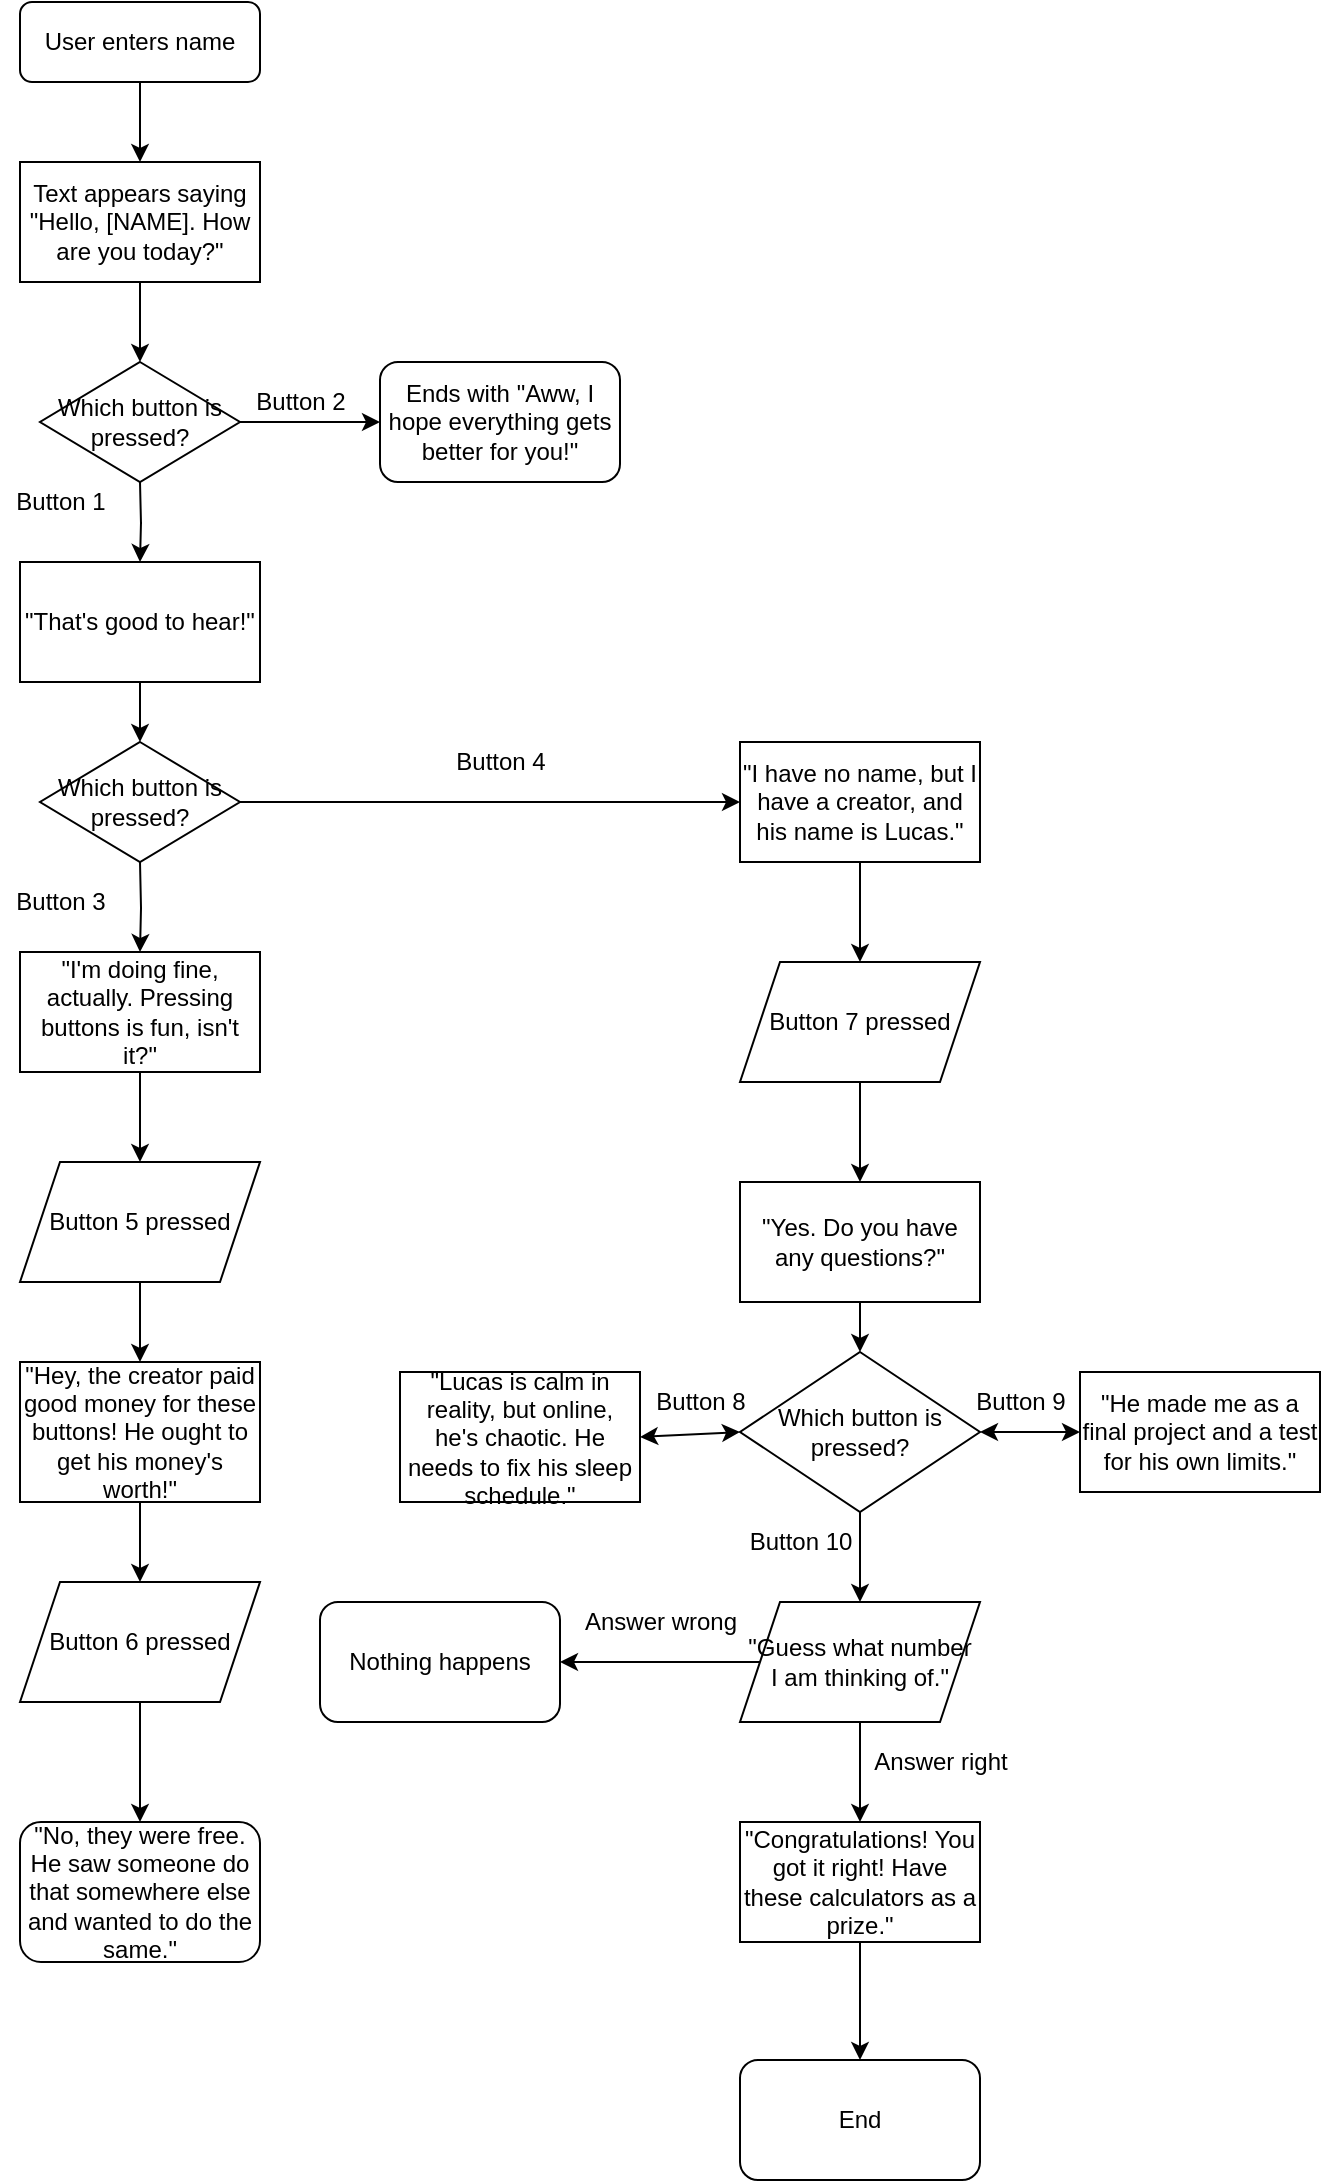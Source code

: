 <mxfile version="14.4.2" type="github">
  <diagram id="C5RBs43oDa-KdzZeNtuy" name="Page-1">
    <mxGraphModel dx="868" dy="482" grid="1" gridSize="10" guides="1" tooltips="1" connect="1" arrows="1" fold="1" page="1" pageScale="1" pageWidth="827" pageHeight="1169" math="0" shadow="0">
      <root>
        <mxCell id="WIyWlLk6GJQsqaUBKTNV-0" />
        <mxCell id="WIyWlLk6GJQsqaUBKTNV-1" parent="WIyWlLk6GJQsqaUBKTNV-0" />
        <mxCell id="GzEpx29THq8Sx9Nc-fXw-0" style="edgeStyle=orthogonalEdgeStyle;rounded=0;orthogonalLoop=1;jettySize=auto;html=1;" edge="1" parent="WIyWlLk6GJQsqaUBKTNV-1" source="WIyWlLk6GJQsqaUBKTNV-3">
          <mxGeometry relative="1" as="geometry">
            <mxPoint x="220" y="160" as="targetPoint" />
          </mxGeometry>
        </mxCell>
        <mxCell id="WIyWlLk6GJQsqaUBKTNV-3" value="User enters name" style="rounded=1;whiteSpace=wrap;html=1;fontSize=12;glass=0;strokeWidth=1;shadow=0;" parent="WIyWlLk6GJQsqaUBKTNV-1" vertex="1">
          <mxGeometry x="160" y="80" width="120" height="40" as="geometry" />
        </mxCell>
        <mxCell id="GzEpx29THq8Sx9Nc-fXw-3" style="edgeStyle=orthogonalEdgeStyle;rounded=0;orthogonalLoop=1;jettySize=auto;html=1;entryX=0.5;entryY=0;entryDx=0;entryDy=0;" edge="1" parent="WIyWlLk6GJQsqaUBKTNV-1" source="GzEpx29THq8Sx9Nc-fXw-1">
          <mxGeometry relative="1" as="geometry">
            <mxPoint x="220" y="260" as="targetPoint" />
          </mxGeometry>
        </mxCell>
        <mxCell id="GzEpx29THq8Sx9Nc-fXw-1" value="Text appears saying &quot;Hello, [NAME]. How are you today?&quot;" style="rounded=0;whiteSpace=wrap;html=1;" vertex="1" parent="WIyWlLk6GJQsqaUBKTNV-1">
          <mxGeometry x="160" y="160" width="120" height="60" as="geometry" />
        </mxCell>
        <mxCell id="GzEpx29THq8Sx9Nc-fXw-4" style="edgeStyle=orthogonalEdgeStyle;rounded=0;orthogonalLoop=1;jettySize=auto;html=1;" edge="1" parent="WIyWlLk6GJQsqaUBKTNV-1">
          <mxGeometry relative="1" as="geometry">
            <mxPoint x="220" y="360" as="targetPoint" />
            <mxPoint x="220" y="320" as="sourcePoint" />
          </mxGeometry>
        </mxCell>
        <mxCell id="GzEpx29THq8Sx9Nc-fXw-5" style="edgeStyle=orthogonalEdgeStyle;rounded=0;orthogonalLoop=1;jettySize=auto;html=1;" edge="1" parent="WIyWlLk6GJQsqaUBKTNV-1">
          <mxGeometry relative="1" as="geometry">
            <mxPoint x="340" y="290" as="targetPoint" />
            <mxPoint x="270" y="290" as="sourcePoint" />
          </mxGeometry>
        </mxCell>
        <mxCell id="GzEpx29THq8Sx9Nc-fXw-6" value="Button 2" style="text;html=1;align=center;verticalAlign=middle;resizable=0;points=[];autosize=1;" vertex="1" parent="WIyWlLk6GJQsqaUBKTNV-1">
          <mxGeometry x="270" y="270" width="60" height="20" as="geometry" />
        </mxCell>
        <mxCell id="GzEpx29THq8Sx9Nc-fXw-8" value="Button 1" style="text;html=1;align=center;verticalAlign=middle;resizable=0;points=[];autosize=1;" vertex="1" parent="WIyWlLk6GJQsqaUBKTNV-1">
          <mxGeometry x="150" y="320" width="60" height="20" as="geometry" />
        </mxCell>
        <mxCell id="GzEpx29THq8Sx9Nc-fXw-9" value="Ends with &quot;Aww, I hope everything gets better for you!&quot;" style="rounded=1;whiteSpace=wrap;html=1;" vertex="1" parent="WIyWlLk6GJQsqaUBKTNV-1">
          <mxGeometry x="340" y="260" width="120" height="60" as="geometry" />
        </mxCell>
        <mxCell id="GzEpx29THq8Sx9Nc-fXw-11" style="edgeStyle=orthogonalEdgeStyle;rounded=0;orthogonalLoop=1;jettySize=auto;html=1;exitX=1;exitY=0.5;exitDx=0;exitDy=0;" edge="1" parent="WIyWlLk6GJQsqaUBKTNV-1">
          <mxGeometry relative="1" as="geometry">
            <mxPoint x="520" y="480" as="targetPoint" />
            <mxPoint x="270" y="480" as="sourcePoint" />
            <Array as="points" />
          </mxGeometry>
        </mxCell>
        <mxCell id="GzEpx29THq8Sx9Nc-fXw-13" style="edgeStyle=orthogonalEdgeStyle;rounded=0;orthogonalLoop=1;jettySize=auto;html=1;" edge="1" parent="WIyWlLk6GJQsqaUBKTNV-1">
          <mxGeometry relative="1" as="geometry">
            <mxPoint x="220" y="450" as="targetPoint" />
            <mxPoint x="220" y="420" as="sourcePoint" />
          </mxGeometry>
        </mxCell>
        <mxCell id="GzEpx29THq8Sx9Nc-fXw-12" value="Button 4" style="text;html=1;align=center;verticalAlign=middle;resizable=0;points=[];autosize=1;" vertex="1" parent="WIyWlLk6GJQsqaUBKTNV-1">
          <mxGeometry x="370" y="450" width="60" height="20" as="geometry" />
        </mxCell>
        <mxCell id="GzEpx29THq8Sx9Nc-fXw-14" value="Button 3" style="text;html=1;align=center;verticalAlign=middle;resizable=0;points=[];autosize=1;" vertex="1" parent="WIyWlLk6GJQsqaUBKTNV-1">
          <mxGeometry x="150" y="520" width="60" height="20" as="geometry" />
        </mxCell>
        <mxCell id="GzEpx29THq8Sx9Nc-fXw-15" value="&quot;That&#39;s good to hear!&quot;" style="rounded=0;whiteSpace=wrap;html=1;" vertex="1" parent="WIyWlLk6GJQsqaUBKTNV-1">
          <mxGeometry x="160" y="360" width="120" height="60" as="geometry" />
        </mxCell>
        <mxCell id="GzEpx29THq8Sx9Nc-fXw-19" style="edgeStyle=orthogonalEdgeStyle;rounded=0;orthogonalLoop=1;jettySize=auto;html=1;entryX=0.5;entryY=0;entryDx=0;entryDy=0;" edge="1" parent="WIyWlLk6GJQsqaUBKTNV-1" target="GzEpx29THq8Sx9Nc-fXw-21">
          <mxGeometry relative="1" as="geometry">
            <mxPoint x="220" y="550" as="targetPoint" />
            <mxPoint x="220" y="510" as="sourcePoint" />
          </mxGeometry>
        </mxCell>
        <mxCell id="GzEpx29THq8Sx9Nc-fXw-32" style="edgeStyle=orthogonalEdgeStyle;rounded=0;orthogonalLoop=1;jettySize=auto;html=1;" edge="1" parent="WIyWlLk6GJQsqaUBKTNV-1" source="GzEpx29THq8Sx9Nc-fXw-20">
          <mxGeometry relative="1" as="geometry">
            <mxPoint x="580" y="560" as="targetPoint" />
          </mxGeometry>
        </mxCell>
        <mxCell id="GzEpx29THq8Sx9Nc-fXw-20" value="&quot;I have no name, but I have a creator, and his name is Lucas.&quot;" style="rounded=0;whiteSpace=wrap;html=1;" vertex="1" parent="WIyWlLk6GJQsqaUBKTNV-1">
          <mxGeometry x="520" y="450" width="120" height="60" as="geometry" />
        </mxCell>
        <mxCell id="GzEpx29THq8Sx9Nc-fXw-25" style="edgeStyle=orthogonalEdgeStyle;rounded=0;orthogonalLoop=1;jettySize=auto;html=1;" edge="1" parent="WIyWlLk6GJQsqaUBKTNV-1" source="GzEpx29THq8Sx9Nc-fXw-21" target="GzEpx29THq8Sx9Nc-fXw-24">
          <mxGeometry relative="1" as="geometry" />
        </mxCell>
        <mxCell id="GzEpx29THq8Sx9Nc-fXw-21" value="&quot;I&#39;m doing fine, actually. Pressing buttons is fun, isn&#39;t it?&quot;" style="rounded=0;whiteSpace=wrap;html=1;" vertex="1" parent="WIyWlLk6GJQsqaUBKTNV-1">
          <mxGeometry x="160" y="555" width="120" height="60" as="geometry" />
        </mxCell>
        <mxCell id="GzEpx29THq8Sx9Nc-fXw-22" value="Which button is pressed?" style="rhombus;whiteSpace=wrap;html=1;" vertex="1" parent="WIyWlLk6GJQsqaUBKTNV-1">
          <mxGeometry x="170" y="450" width="100" height="60" as="geometry" />
        </mxCell>
        <mxCell id="GzEpx29THq8Sx9Nc-fXw-23" value="Which button is pressed?" style="rhombus;whiteSpace=wrap;html=1;" vertex="1" parent="WIyWlLk6GJQsqaUBKTNV-1">
          <mxGeometry x="170" y="260" width="100" height="60" as="geometry" />
        </mxCell>
        <mxCell id="GzEpx29THq8Sx9Nc-fXw-27" style="edgeStyle=orthogonalEdgeStyle;rounded=0;orthogonalLoop=1;jettySize=auto;html=1;entryX=0.5;entryY=0;entryDx=0;entryDy=0;" edge="1" parent="WIyWlLk6GJQsqaUBKTNV-1" source="GzEpx29THq8Sx9Nc-fXw-24" target="GzEpx29THq8Sx9Nc-fXw-26">
          <mxGeometry relative="1" as="geometry" />
        </mxCell>
        <mxCell id="GzEpx29THq8Sx9Nc-fXw-24" value="Button 5 pressed" style="shape=parallelogram;perimeter=parallelogramPerimeter;whiteSpace=wrap;html=1;fixedSize=1;" vertex="1" parent="WIyWlLk6GJQsqaUBKTNV-1">
          <mxGeometry x="160" y="660" width="120" height="60" as="geometry" />
        </mxCell>
        <mxCell id="GzEpx29THq8Sx9Nc-fXw-29" style="edgeStyle=orthogonalEdgeStyle;rounded=0;orthogonalLoop=1;jettySize=auto;html=1;entryX=0.5;entryY=0;entryDx=0;entryDy=0;" edge="1" parent="WIyWlLk6GJQsqaUBKTNV-1" source="GzEpx29THq8Sx9Nc-fXw-26" target="GzEpx29THq8Sx9Nc-fXw-28">
          <mxGeometry relative="1" as="geometry" />
        </mxCell>
        <mxCell id="GzEpx29THq8Sx9Nc-fXw-26" value="&quot;Hey, the creator paid good money for these buttons! He ought to get his money&#39;s worth!&quot;" style="rounded=0;whiteSpace=wrap;html=1;" vertex="1" parent="WIyWlLk6GJQsqaUBKTNV-1">
          <mxGeometry x="160" y="760" width="120" height="70" as="geometry" />
        </mxCell>
        <mxCell id="GzEpx29THq8Sx9Nc-fXw-31" style="edgeStyle=orthogonalEdgeStyle;rounded=0;orthogonalLoop=1;jettySize=auto;html=1;entryX=0.5;entryY=0;entryDx=0;entryDy=0;" edge="1" parent="WIyWlLk6GJQsqaUBKTNV-1" source="GzEpx29THq8Sx9Nc-fXw-28" target="GzEpx29THq8Sx9Nc-fXw-30">
          <mxGeometry relative="1" as="geometry" />
        </mxCell>
        <mxCell id="GzEpx29THq8Sx9Nc-fXw-28" value="Button 6 pressed" style="shape=parallelogram;perimeter=parallelogramPerimeter;whiteSpace=wrap;html=1;fixedSize=1;" vertex="1" parent="WIyWlLk6GJQsqaUBKTNV-1">
          <mxGeometry x="160" y="870" width="120" height="60" as="geometry" />
        </mxCell>
        <mxCell id="GzEpx29THq8Sx9Nc-fXw-30" value="&quot;No, they were free. He saw someone do that somewhere else and wanted to do the same.&quot;" style="rounded=1;whiteSpace=wrap;html=1;" vertex="1" parent="WIyWlLk6GJQsqaUBKTNV-1">
          <mxGeometry x="160" y="990" width="120" height="70" as="geometry" />
        </mxCell>
        <mxCell id="GzEpx29THq8Sx9Nc-fXw-34" style="edgeStyle=orthogonalEdgeStyle;rounded=0;orthogonalLoop=1;jettySize=auto;html=1;" edge="1" parent="WIyWlLk6GJQsqaUBKTNV-1" source="GzEpx29THq8Sx9Nc-fXw-33">
          <mxGeometry relative="1" as="geometry">
            <mxPoint x="580" y="670" as="targetPoint" />
          </mxGeometry>
        </mxCell>
        <mxCell id="GzEpx29THq8Sx9Nc-fXw-33" value="Button 7 pressed" style="shape=parallelogram;perimeter=parallelogramPerimeter;whiteSpace=wrap;html=1;fixedSize=1;" vertex="1" parent="WIyWlLk6GJQsqaUBKTNV-1">
          <mxGeometry x="520" y="560" width="120" height="60" as="geometry" />
        </mxCell>
        <mxCell id="GzEpx29THq8Sx9Nc-fXw-37" style="edgeStyle=orthogonalEdgeStyle;rounded=0;orthogonalLoop=1;jettySize=auto;html=1;entryX=0.5;entryY=0;entryDx=0;entryDy=0;" edge="1" parent="WIyWlLk6GJQsqaUBKTNV-1" source="GzEpx29THq8Sx9Nc-fXw-35" target="GzEpx29THq8Sx9Nc-fXw-36">
          <mxGeometry relative="1" as="geometry" />
        </mxCell>
        <mxCell id="GzEpx29THq8Sx9Nc-fXw-35" value="&quot;Yes. Do you have any questions?&quot;" style="rounded=0;whiteSpace=wrap;html=1;" vertex="1" parent="WIyWlLk6GJQsqaUBKTNV-1">
          <mxGeometry x="520" y="670" width="120" height="60" as="geometry" />
        </mxCell>
        <mxCell id="GzEpx29THq8Sx9Nc-fXw-40" style="edgeStyle=orthogonalEdgeStyle;rounded=0;orthogonalLoop=1;jettySize=auto;html=1;" edge="1" parent="WIyWlLk6GJQsqaUBKTNV-1" source="GzEpx29THq8Sx9Nc-fXw-36">
          <mxGeometry relative="1" as="geometry">
            <mxPoint x="580" y="880" as="targetPoint" />
          </mxGeometry>
        </mxCell>
        <mxCell id="GzEpx29THq8Sx9Nc-fXw-36" value="Which button is pressed?" style="rhombus;whiteSpace=wrap;html=1;" vertex="1" parent="WIyWlLk6GJQsqaUBKTNV-1">
          <mxGeometry x="520" y="755" width="120" height="80" as="geometry" />
        </mxCell>
        <mxCell id="GzEpx29THq8Sx9Nc-fXw-42" value="&quot;Lucas is calm in reality, but online, he&#39;s chaotic. He needs to fix his sleep schedule.&quot;" style="rounded=0;whiteSpace=wrap;html=1;" vertex="1" parent="WIyWlLk6GJQsqaUBKTNV-1">
          <mxGeometry x="350" y="765" width="120" height="65" as="geometry" />
        </mxCell>
        <mxCell id="GzEpx29THq8Sx9Nc-fXw-43" value="&quot;He made me as a final project and a test for his own limits.&quot;" style="rounded=0;whiteSpace=wrap;html=1;" vertex="1" parent="WIyWlLk6GJQsqaUBKTNV-1">
          <mxGeometry x="690" y="765" width="120" height="60" as="geometry" />
        </mxCell>
        <mxCell id="GzEpx29THq8Sx9Nc-fXw-44" value="" style="endArrow=classic;startArrow=classic;html=1;entryX=0;entryY=0.5;entryDx=0;entryDy=0;exitX=1;exitY=0.5;exitDx=0;exitDy=0;" edge="1" parent="WIyWlLk6GJQsqaUBKTNV-1" source="GzEpx29THq8Sx9Nc-fXw-42" target="GzEpx29THq8Sx9Nc-fXw-36">
          <mxGeometry width="50" height="50" relative="1" as="geometry">
            <mxPoint x="390" y="880" as="sourcePoint" />
            <mxPoint x="450" y="880" as="targetPoint" />
            <Array as="points" />
          </mxGeometry>
        </mxCell>
        <mxCell id="GzEpx29THq8Sx9Nc-fXw-45" value="" style="endArrow=classic;startArrow=classic;html=1;entryX=0;entryY=0.5;entryDx=0;entryDy=0;exitX=1;exitY=0.5;exitDx=0;exitDy=0;" edge="1" parent="WIyWlLk6GJQsqaUBKTNV-1" source="GzEpx29THq8Sx9Nc-fXw-36" target="GzEpx29THq8Sx9Nc-fXw-43">
          <mxGeometry width="50" height="50" relative="1" as="geometry">
            <mxPoint x="480" y="805" as="sourcePoint" />
            <mxPoint x="530" y="805" as="targetPoint" />
            <Array as="points" />
          </mxGeometry>
        </mxCell>
        <mxCell id="GzEpx29THq8Sx9Nc-fXw-46" value="Button 8" style="text;html=1;align=center;verticalAlign=middle;resizable=0;points=[];autosize=1;" vertex="1" parent="WIyWlLk6GJQsqaUBKTNV-1">
          <mxGeometry x="470" y="770" width="60" height="20" as="geometry" />
        </mxCell>
        <mxCell id="GzEpx29THq8Sx9Nc-fXw-47" value="Button 9" style="text;html=1;align=center;verticalAlign=middle;resizable=0;points=[];autosize=1;" vertex="1" parent="WIyWlLk6GJQsqaUBKTNV-1">
          <mxGeometry x="630" y="770" width="60" height="20" as="geometry" />
        </mxCell>
        <mxCell id="GzEpx29THq8Sx9Nc-fXw-48" value="Button 10" style="text;html=1;align=center;verticalAlign=middle;resizable=0;points=[];autosize=1;" vertex="1" parent="WIyWlLk6GJQsqaUBKTNV-1">
          <mxGeometry x="515" y="840" width="70" height="20" as="geometry" />
        </mxCell>
        <mxCell id="GzEpx29THq8Sx9Nc-fXw-51" style="edgeStyle=orthogonalEdgeStyle;rounded=0;orthogonalLoop=1;jettySize=auto;html=1;exitX=0;exitY=0.5;exitDx=0;exitDy=0;" edge="1" parent="WIyWlLk6GJQsqaUBKTNV-1" source="GzEpx29THq8Sx9Nc-fXw-57">
          <mxGeometry relative="1" as="geometry">
            <mxPoint x="430" y="910" as="targetPoint" />
            <mxPoint x="520" y="910" as="sourcePoint" />
          </mxGeometry>
        </mxCell>
        <mxCell id="GzEpx29THq8Sx9Nc-fXw-53" style="edgeStyle=orthogonalEdgeStyle;rounded=0;orthogonalLoop=1;jettySize=auto;html=1;" edge="1" parent="WIyWlLk6GJQsqaUBKTNV-1">
          <mxGeometry relative="1" as="geometry">
            <mxPoint x="580" y="990" as="targetPoint" />
            <mxPoint x="580" y="940" as="sourcePoint" />
          </mxGeometry>
        </mxCell>
        <mxCell id="GzEpx29THq8Sx9Nc-fXw-52" value="Answer wrong" style="text;html=1;align=center;verticalAlign=middle;resizable=0;points=[];autosize=1;" vertex="1" parent="WIyWlLk6GJQsqaUBKTNV-1">
          <mxGeometry x="435" y="880" width="90" height="20" as="geometry" />
        </mxCell>
        <mxCell id="GzEpx29THq8Sx9Nc-fXw-54" value="Answer right" style="text;html=1;align=center;verticalAlign=middle;resizable=0;points=[];autosize=1;" vertex="1" parent="WIyWlLk6GJQsqaUBKTNV-1">
          <mxGeometry x="580" y="950" width="80" height="20" as="geometry" />
        </mxCell>
        <mxCell id="GzEpx29THq8Sx9Nc-fXw-55" value="Nothing happens" style="rounded=1;whiteSpace=wrap;html=1;" vertex="1" parent="WIyWlLk6GJQsqaUBKTNV-1">
          <mxGeometry x="310" y="880" width="120" height="60" as="geometry" />
        </mxCell>
        <mxCell id="GzEpx29THq8Sx9Nc-fXw-60" style="edgeStyle=orthogonalEdgeStyle;rounded=0;orthogonalLoop=1;jettySize=auto;html=1;entryX=0.5;entryY=0;entryDx=0;entryDy=0;" edge="1" parent="WIyWlLk6GJQsqaUBKTNV-1" source="GzEpx29THq8Sx9Nc-fXw-56" target="GzEpx29THq8Sx9Nc-fXw-59">
          <mxGeometry relative="1" as="geometry">
            <mxPoint x="590" y="1100" as="targetPoint" />
          </mxGeometry>
        </mxCell>
        <mxCell id="GzEpx29THq8Sx9Nc-fXw-56" value="&quot;Congratulations! You got it right! Have these calculators as a prize.&quot;" style="rounded=0;whiteSpace=wrap;html=1;" vertex="1" parent="WIyWlLk6GJQsqaUBKTNV-1">
          <mxGeometry x="520" y="990" width="120" height="60" as="geometry" />
        </mxCell>
        <mxCell id="GzEpx29THq8Sx9Nc-fXw-57" value="&quot;Guess what number I am thinking of.&quot;" style="shape=parallelogram;perimeter=parallelogramPerimeter;whiteSpace=wrap;html=1;fixedSize=1;" vertex="1" parent="WIyWlLk6GJQsqaUBKTNV-1">
          <mxGeometry x="520" y="880" width="120" height="60" as="geometry" />
        </mxCell>
        <mxCell id="GzEpx29THq8Sx9Nc-fXw-59" value="End" style="rounded=1;whiteSpace=wrap;html=1;" vertex="1" parent="WIyWlLk6GJQsqaUBKTNV-1">
          <mxGeometry x="520" y="1109" width="120" height="60" as="geometry" />
        </mxCell>
      </root>
    </mxGraphModel>
  </diagram>
</mxfile>
